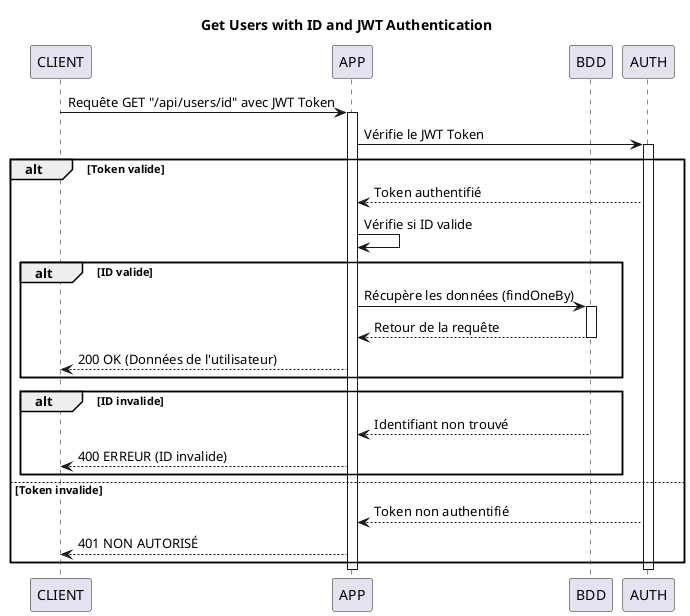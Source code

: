 @startuml

title Get Users with ID and JWT Authentication

participant CLIENT
participant APP
participant BDD
participant AUTH

CLIENT -> APP: Requête GET "/api/users/id" avec JWT Token
activate APP

APP -> AUTH : Vérifie le JWT Token
activate AUTH

alt Token valide
    AUTH --> APP : Token authentifié
    APP -> APP : Vérifie si ID valide

    alt ID valide
        APP -> BDD : Récupère les données (findOneBy)
        activate BDD
        BDD --> APP : Retour de la requête
        deactivate BDD
        APP --> CLIENT : 200 OK (Données de l'utilisateur)
    end

    alt ID invalide
        BDD --> APP : Identifiant non trouvé
        APP --> CLIENT : 400 ERREUR (ID invalide)
    end

else Token invalide
    AUTH --> APP : Token non authentifié
    APP --> CLIENT : 401 NON AUTORISÉ
end

deactivate AUTH
deactivate APP

@enduml
